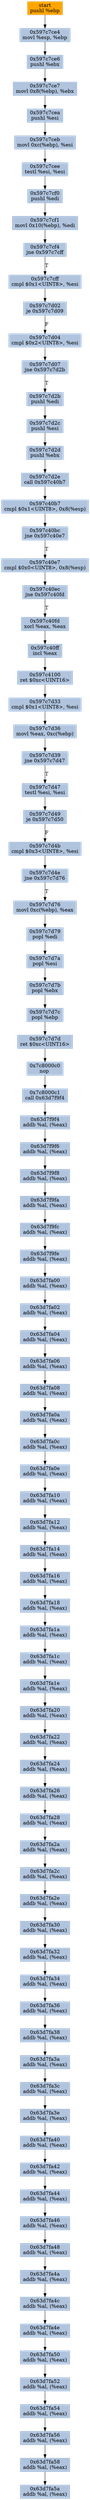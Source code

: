digraph G {
node[shape=rectangle,style=filled,fillcolor=lightsteelblue,color=lightsteelblue]
bgcolor="transparent"
a0x597c7ce3pushl_ebp[label="start\npushl %ebp",color="lightgrey",fillcolor="orange"];
a0x597c7ce4movl_esp_ebp[label="0x597c7ce4\nmovl %esp, %ebp"];
a0x597c7ce6pushl_ebx[label="0x597c7ce6\npushl %ebx"];
a0x597c7ce7movl_0x8ebp__ebx[label="0x597c7ce7\nmovl 0x8(%ebp), %ebx"];
a0x597c7ceapushl_esi[label="0x597c7cea\npushl %esi"];
a0x597c7cebmovl_0xcebp__esi[label="0x597c7ceb\nmovl 0xc(%ebp), %esi"];
a0x597c7ceetestl_esi_esi[label="0x597c7cee\ntestl %esi, %esi"];
a0x597c7cf0pushl_edi[label="0x597c7cf0\npushl %edi"];
a0x597c7cf1movl_0x10ebp__edi[label="0x597c7cf1\nmovl 0x10(%ebp), %edi"];
a0x597c7cf4jne_0x597c7cff[label="0x597c7cf4\njne 0x597c7cff"];
a0x597c7cffcmpl_0x1UINT8_esi[label="0x597c7cff\ncmpl $0x1<UINT8>, %esi"];
a0x597c7d02je_0x597c7d09[label="0x597c7d02\nje 0x597c7d09"];
a0x597c7d04cmpl_0x2UINT8_esi[label="0x597c7d04\ncmpl $0x2<UINT8>, %esi"];
a0x597c7d07jne_0x597c7d2b[label="0x597c7d07\njne 0x597c7d2b"];
a0x597c7d2bpushl_edi[label="0x597c7d2b\npushl %edi"];
a0x597c7d2cpushl_esi[label="0x597c7d2c\npushl %esi"];
a0x597c7d2dpushl_ebx[label="0x597c7d2d\npushl %ebx"];
a0x597c7d2ecall_0x597c40b7[label="0x597c7d2e\ncall 0x597c40b7"];
a0x597c40b7cmpl_0x1UINT8_0x8esp_[label="0x597c40b7\ncmpl $0x1<UINT8>, 0x8(%esp)"];
a0x597c40bcjne_0x597c40e7[label="0x597c40bc\njne 0x597c40e7"];
a0x597c40e7cmpl_0x0UINT8_0x8esp_[label="0x597c40e7\ncmpl $0x0<UINT8>, 0x8(%esp)"];
a0x597c40ecjne_0x597c40fd[label="0x597c40ec\njne 0x597c40fd"];
a0x597c40fdxorl_eax_eax[label="0x597c40fd\nxorl %eax, %eax"];
a0x597c40ffincl_eax[label="0x597c40ff\nincl %eax"];
a0x597c4100ret_0xcUINT16[label="0x597c4100\nret $0xc<UINT16>"];
a0x597c7d33cmpl_0x1UINT8_esi[label="0x597c7d33\ncmpl $0x1<UINT8>, %esi"];
a0x597c7d36movl_eax_0xcebp_[label="0x597c7d36\nmovl %eax, 0xc(%ebp)"];
a0x597c7d39jne_0x597c7d47[label="0x597c7d39\njne 0x597c7d47"];
a0x597c7d47testl_esi_esi[label="0x597c7d47\ntestl %esi, %esi"];
a0x597c7d49je_0x597c7d50[label="0x597c7d49\nje 0x597c7d50"];
a0x597c7d4bcmpl_0x3UINT8_esi[label="0x597c7d4b\ncmpl $0x3<UINT8>, %esi"];
a0x597c7d4ejne_0x597c7d76[label="0x597c7d4e\njne 0x597c7d76"];
a0x597c7d76movl_0xcebp__eax[label="0x597c7d76\nmovl 0xc(%ebp), %eax"];
a0x597c7d79popl_edi[label="0x597c7d79\npopl %edi"];
a0x597c7d7apopl_esi[label="0x597c7d7a\npopl %esi"];
a0x597c7d7bpopl_ebx[label="0x597c7d7b\npopl %ebx"];
a0x597c7d7cpopl_ebp[label="0x597c7d7c\npopl %ebp"];
a0x597c7d7dret_0xcUINT16[label="0x597c7d7d\nret $0xc<UINT16>"];
a0x7c8000c0nop_[label="0x7c8000c0\nnop "];
a0x7c8000c1call_0x63d7f9f4[label="0x7c8000c1\ncall 0x63d7f9f4"];
a0x63d7f9f4addb_al_eax_[label="0x63d7f9f4\naddb %al, (%eax)"];
a0x63d7f9f6addb_al_eax_[label="0x63d7f9f6\naddb %al, (%eax)"];
a0x63d7f9f8addb_al_eax_[label="0x63d7f9f8\naddb %al, (%eax)"];
a0x63d7f9faaddb_al_eax_[label="0x63d7f9fa\naddb %al, (%eax)"];
a0x63d7f9fcaddb_al_eax_[label="0x63d7f9fc\naddb %al, (%eax)"];
a0x63d7f9feaddb_al_eax_[label="0x63d7f9fe\naddb %al, (%eax)"];
a0x63d7fa00addb_al_eax_[label="0x63d7fa00\naddb %al, (%eax)"];
a0x63d7fa02addb_al_eax_[label="0x63d7fa02\naddb %al, (%eax)"];
a0x63d7fa04addb_al_eax_[label="0x63d7fa04\naddb %al, (%eax)"];
a0x63d7fa06addb_al_eax_[label="0x63d7fa06\naddb %al, (%eax)"];
a0x63d7fa08addb_al_eax_[label="0x63d7fa08\naddb %al, (%eax)"];
a0x63d7fa0aaddb_al_eax_[label="0x63d7fa0a\naddb %al, (%eax)"];
a0x63d7fa0caddb_al_eax_[label="0x63d7fa0c\naddb %al, (%eax)"];
a0x63d7fa0eaddb_al_eax_[label="0x63d7fa0e\naddb %al, (%eax)"];
a0x63d7fa10addb_al_eax_[label="0x63d7fa10\naddb %al, (%eax)"];
a0x63d7fa12addb_al_eax_[label="0x63d7fa12\naddb %al, (%eax)"];
a0x63d7fa14addb_al_eax_[label="0x63d7fa14\naddb %al, (%eax)"];
a0x63d7fa16addb_al_eax_[label="0x63d7fa16\naddb %al, (%eax)"];
a0x63d7fa18addb_al_eax_[label="0x63d7fa18\naddb %al, (%eax)"];
a0x63d7fa1aaddb_al_eax_[label="0x63d7fa1a\naddb %al, (%eax)"];
a0x63d7fa1caddb_al_eax_[label="0x63d7fa1c\naddb %al, (%eax)"];
a0x63d7fa1eaddb_al_eax_[label="0x63d7fa1e\naddb %al, (%eax)"];
a0x63d7fa20addb_al_eax_[label="0x63d7fa20\naddb %al, (%eax)"];
a0x63d7fa22addb_al_eax_[label="0x63d7fa22\naddb %al, (%eax)"];
a0x63d7fa24addb_al_eax_[label="0x63d7fa24\naddb %al, (%eax)"];
a0x63d7fa26addb_al_eax_[label="0x63d7fa26\naddb %al, (%eax)"];
a0x63d7fa28addb_al_eax_[label="0x63d7fa28\naddb %al, (%eax)"];
a0x63d7fa2aaddb_al_eax_[label="0x63d7fa2a\naddb %al, (%eax)"];
a0x63d7fa2caddb_al_eax_[label="0x63d7fa2c\naddb %al, (%eax)"];
a0x63d7fa2eaddb_al_eax_[label="0x63d7fa2e\naddb %al, (%eax)"];
a0x63d7fa30addb_al_eax_[label="0x63d7fa30\naddb %al, (%eax)"];
a0x63d7fa32addb_al_eax_[label="0x63d7fa32\naddb %al, (%eax)"];
a0x63d7fa34addb_al_eax_[label="0x63d7fa34\naddb %al, (%eax)"];
a0x63d7fa36addb_al_eax_[label="0x63d7fa36\naddb %al, (%eax)"];
a0x63d7fa38addb_al_eax_[label="0x63d7fa38\naddb %al, (%eax)"];
a0x63d7fa3aaddb_al_eax_[label="0x63d7fa3a\naddb %al, (%eax)"];
a0x63d7fa3caddb_al_eax_[label="0x63d7fa3c\naddb %al, (%eax)"];
a0x63d7fa3eaddb_al_eax_[label="0x63d7fa3e\naddb %al, (%eax)"];
a0x63d7fa40addb_al_eax_[label="0x63d7fa40\naddb %al, (%eax)"];
a0x63d7fa42addb_al_eax_[label="0x63d7fa42\naddb %al, (%eax)"];
a0x63d7fa44addb_al_eax_[label="0x63d7fa44\naddb %al, (%eax)"];
a0x63d7fa46addb_al_eax_[label="0x63d7fa46\naddb %al, (%eax)"];
a0x63d7fa48addb_al_eax_[label="0x63d7fa48\naddb %al, (%eax)"];
a0x63d7fa4aaddb_al_eax_[label="0x63d7fa4a\naddb %al, (%eax)"];
a0x63d7fa4caddb_al_eax_[label="0x63d7fa4c\naddb %al, (%eax)"];
a0x63d7fa4eaddb_al_eax_[label="0x63d7fa4e\naddb %al, (%eax)"];
a0x63d7fa50addb_al_eax_[label="0x63d7fa50\naddb %al, (%eax)"];
a0x63d7fa52addb_al_eax_[label="0x63d7fa52\naddb %al, (%eax)"];
a0x63d7fa54addb_al_eax_[label="0x63d7fa54\naddb %al, (%eax)"];
a0x63d7fa56addb_al_eax_[label="0x63d7fa56\naddb %al, (%eax)"];
a0x63d7fa58addb_al_eax_[label="0x63d7fa58\naddb %al, (%eax)"];
a0x63d7fa5aaddb_al_eax_[label="0x63d7fa5a\naddb %al, (%eax)"];
a0x597c7ce3pushl_ebp -> a0x597c7ce4movl_esp_ebp [color="#000000"];
a0x597c7ce4movl_esp_ebp -> a0x597c7ce6pushl_ebx [color="#000000"];
a0x597c7ce6pushl_ebx -> a0x597c7ce7movl_0x8ebp__ebx [color="#000000"];
a0x597c7ce7movl_0x8ebp__ebx -> a0x597c7ceapushl_esi [color="#000000"];
a0x597c7ceapushl_esi -> a0x597c7cebmovl_0xcebp__esi [color="#000000"];
a0x597c7cebmovl_0xcebp__esi -> a0x597c7ceetestl_esi_esi [color="#000000"];
a0x597c7ceetestl_esi_esi -> a0x597c7cf0pushl_edi [color="#000000"];
a0x597c7cf0pushl_edi -> a0x597c7cf1movl_0x10ebp__edi [color="#000000"];
a0x597c7cf1movl_0x10ebp__edi -> a0x597c7cf4jne_0x597c7cff [color="#000000"];
a0x597c7cf4jne_0x597c7cff -> a0x597c7cffcmpl_0x1UINT8_esi [color="#000000",label="T"];
a0x597c7cffcmpl_0x1UINT8_esi -> a0x597c7d02je_0x597c7d09 [color="#000000"];
a0x597c7d02je_0x597c7d09 -> a0x597c7d04cmpl_0x2UINT8_esi [color="#000000",label="F"];
a0x597c7d04cmpl_0x2UINT8_esi -> a0x597c7d07jne_0x597c7d2b [color="#000000"];
a0x597c7d07jne_0x597c7d2b -> a0x597c7d2bpushl_edi [color="#000000",label="T"];
a0x597c7d2bpushl_edi -> a0x597c7d2cpushl_esi [color="#000000"];
a0x597c7d2cpushl_esi -> a0x597c7d2dpushl_ebx [color="#000000"];
a0x597c7d2dpushl_ebx -> a0x597c7d2ecall_0x597c40b7 [color="#000000"];
a0x597c7d2ecall_0x597c40b7 -> a0x597c40b7cmpl_0x1UINT8_0x8esp_ [color="#000000"];
a0x597c40b7cmpl_0x1UINT8_0x8esp_ -> a0x597c40bcjne_0x597c40e7 [color="#000000"];
a0x597c40bcjne_0x597c40e7 -> a0x597c40e7cmpl_0x0UINT8_0x8esp_ [color="#000000",label="T"];
a0x597c40e7cmpl_0x0UINT8_0x8esp_ -> a0x597c40ecjne_0x597c40fd [color="#000000"];
a0x597c40ecjne_0x597c40fd -> a0x597c40fdxorl_eax_eax [color="#000000",label="T"];
a0x597c40fdxorl_eax_eax -> a0x597c40ffincl_eax [color="#000000"];
a0x597c40ffincl_eax -> a0x597c4100ret_0xcUINT16 [color="#000000"];
a0x597c4100ret_0xcUINT16 -> a0x597c7d33cmpl_0x1UINT8_esi [color="#000000"];
a0x597c7d33cmpl_0x1UINT8_esi -> a0x597c7d36movl_eax_0xcebp_ [color="#000000"];
a0x597c7d36movl_eax_0xcebp_ -> a0x597c7d39jne_0x597c7d47 [color="#000000"];
a0x597c7d39jne_0x597c7d47 -> a0x597c7d47testl_esi_esi [color="#000000",label="T"];
a0x597c7d47testl_esi_esi -> a0x597c7d49je_0x597c7d50 [color="#000000"];
a0x597c7d49je_0x597c7d50 -> a0x597c7d4bcmpl_0x3UINT8_esi [color="#000000",label="F"];
a0x597c7d4bcmpl_0x3UINT8_esi -> a0x597c7d4ejne_0x597c7d76 [color="#000000"];
a0x597c7d4ejne_0x597c7d76 -> a0x597c7d76movl_0xcebp__eax [color="#000000",label="T"];
a0x597c7d76movl_0xcebp__eax -> a0x597c7d79popl_edi [color="#000000"];
a0x597c7d79popl_edi -> a0x597c7d7apopl_esi [color="#000000"];
a0x597c7d7apopl_esi -> a0x597c7d7bpopl_ebx [color="#000000"];
a0x597c7d7bpopl_ebx -> a0x597c7d7cpopl_ebp [color="#000000"];
a0x597c7d7cpopl_ebp -> a0x597c7d7dret_0xcUINT16 [color="#000000"];
a0x597c7d7dret_0xcUINT16 -> a0x7c8000c0nop_ [color="#000000"];
a0x7c8000c0nop_ -> a0x7c8000c1call_0x63d7f9f4 [color="#000000"];
a0x7c8000c1call_0x63d7f9f4 -> a0x63d7f9f4addb_al_eax_ [color="#000000"];
a0x63d7f9f4addb_al_eax_ -> a0x63d7f9f6addb_al_eax_ [color="#000000"];
a0x63d7f9f6addb_al_eax_ -> a0x63d7f9f8addb_al_eax_ [color="#000000"];
a0x63d7f9f8addb_al_eax_ -> a0x63d7f9faaddb_al_eax_ [color="#000000"];
a0x63d7f9faaddb_al_eax_ -> a0x63d7f9fcaddb_al_eax_ [color="#000000"];
a0x63d7f9fcaddb_al_eax_ -> a0x63d7f9feaddb_al_eax_ [color="#000000"];
a0x63d7f9feaddb_al_eax_ -> a0x63d7fa00addb_al_eax_ [color="#000000"];
a0x63d7fa00addb_al_eax_ -> a0x63d7fa02addb_al_eax_ [color="#000000"];
a0x63d7fa02addb_al_eax_ -> a0x63d7fa04addb_al_eax_ [color="#000000"];
a0x63d7fa04addb_al_eax_ -> a0x63d7fa06addb_al_eax_ [color="#000000"];
a0x63d7fa06addb_al_eax_ -> a0x63d7fa08addb_al_eax_ [color="#000000"];
a0x63d7fa08addb_al_eax_ -> a0x63d7fa0aaddb_al_eax_ [color="#000000"];
a0x63d7fa0aaddb_al_eax_ -> a0x63d7fa0caddb_al_eax_ [color="#000000"];
a0x63d7fa0caddb_al_eax_ -> a0x63d7fa0eaddb_al_eax_ [color="#000000"];
a0x63d7fa0eaddb_al_eax_ -> a0x63d7fa10addb_al_eax_ [color="#000000"];
a0x63d7fa10addb_al_eax_ -> a0x63d7fa12addb_al_eax_ [color="#000000"];
a0x63d7fa12addb_al_eax_ -> a0x63d7fa14addb_al_eax_ [color="#000000"];
a0x63d7fa14addb_al_eax_ -> a0x63d7fa16addb_al_eax_ [color="#000000"];
a0x63d7fa16addb_al_eax_ -> a0x63d7fa18addb_al_eax_ [color="#000000"];
a0x63d7fa18addb_al_eax_ -> a0x63d7fa1aaddb_al_eax_ [color="#000000"];
a0x63d7fa1aaddb_al_eax_ -> a0x63d7fa1caddb_al_eax_ [color="#000000"];
a0x63d7fa1caddb_al_eax_ -> a0x63d7fa1eaddb_al_eax_ [color="#000000"];
a0x63d7fa1eaddb_al_eax_ -> a0x63d7fa20addb_al_eax_ [color="#000000"];
a0x63d7fa20addb_al_eax_ -> a0x63d7fa22addb_al_eax_ [color="#000000"];
a0x63d7fa22addb_al_eax_ -> a0x63d7fa24addb_al_eax_ [color="#000000"];
a0x63d7fa24addb_al_eax_ -> a0x63d7fa26addb_al_eax_ [color="#000000"];
a0x63d7fa26addb_al_eax_ -> a0x63d7fa28addb_al_eax_ [color="#000000"];
a0x63d7fa28addb_al_eax_ -> a0x63d7fa2aaddb_al_eax_ [color="#000000"];
a0x63d7fa2aaddb_al_eax_ -> a0x63d7fa2caddb_al_eax_ [color="#000000"];
a0x63d7fa2caddb_al_eax_ -> a0x63d7fa2eaddb_al_eax_ [color="#000000"];
a0x63d7fa2eaddb_al_eax_ -> a0x63d7fa30addb_al_eax_ [color="#000000"];
a0x63d7fa30addb_al_eax_ -> a0x63d7fa32addb_al_eax_ [color="#000000"];
a0x63d7fa32addb_al_eax_ -> a0x63d7fa34addb_al_eax_ [color="#000000"];
a0x63d7fa34addb_al_eax_ -> a0x63d7fa36addb_al_eax_ [color="#000000"];
a0x63d7fa36addb_al_eax_ -> a0x63d7fa38addb_al_eax_ [color="#000000"];
a0x63d7fa38addb_al_eax_ -> a0x63d7fa3aaddb_al_eax_ [color="#000000"];
a0x63d7fa3aaddb_al_eax_ -> a0x63d7fa3caddb_al_eax_ [color="#000000"];
a0x63d7fa3caddb_al_eax_ -> a0x63d7fa3eaddb_al_eax_ [color="#000000"];
a0x63d7fa3eaddb_al_eax_ -> a0x63d7fa40addb_al_eax_ [color="#000000"];
a0x63d7fa40addb_al_eax_ -> a0x63d7fa42addb_al_eax_ [color="#000000"];
a0x63d7fa42addb_al_eax_ -> a0x63d7fa44addb_al_eax_ [color="#000000"];
a0x63d7fa44addb_al_eax_ -> a0x63d7fa46addb_al_eax_ [color="#000000"];
a0x63d7fa46addb_al_eax_ -> a0x63d7fa48addb_al_eax_ [color="#000000"];
a0x63d7fa48addb_al_eax_ -> a0x63d7fa4aaddb_al_eax_ [color="#000000"];
a0x63d7fa4aaddb_al_eax_ -> a0x63d7fa4caddb_al_eax_ [color="#000000"];
a0x63d7fa4caddb_al_eax_ -> a0x63d7fa4eaddb_al_eax_ [color="#000000"];
a0x63d7fa4eaddb_al_eax_ -> a0x63d7fa50addb_al_eax_ [color="#000000"];
a0x63d7fa50addb_al_eax_ -> a0x63d7fa52addb_al_eax_ [color="#000000"];
a0x63d7fa52addb_al_eax_ -> a0x63d7fa54addb_al_eax_ [color="#000000"];
a0x63d7fa54addb_al_eax_ -> a0x63d7fa56addb_al_eax_ [color="#000000"];
a0x63d7fa56addb_al_eax_ -> a0x63d7fa58addb_al_eax_ [color="#000000"];
a0x63d7fa58addb_al_eax_ -> a0x63d7fa5aaddb_al_eax_ [color="#000000"];
}
